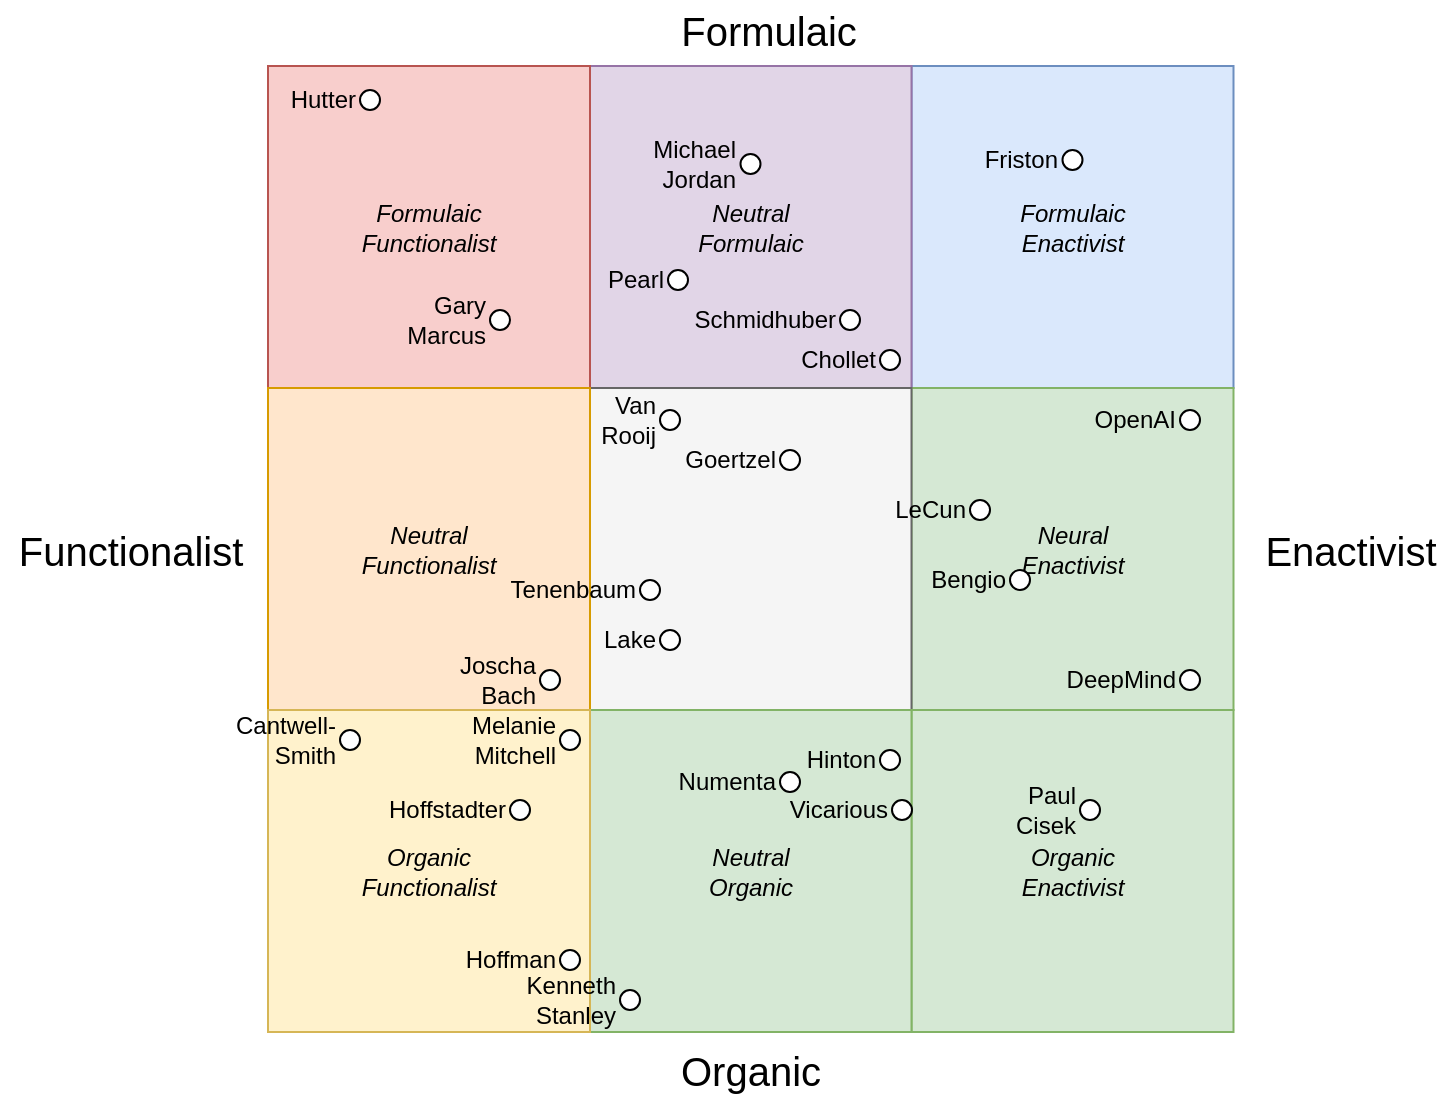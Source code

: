 <mxfile version="13.10.4" type="github"><diagram id="e_Nu4UiDqZK5FSXZQxsC" name="Page-1"><mxGraphModel dx="1684" dy="485" grid="1" gridSize="10" guides="1" tooltips="1" connect="1" arrows="1" fold="1" page="1" pageScale="1" pageWidth="850" pageHeight="1100" math="0" shadow="0"><root><mxCell id="0"/><mxCell id="1" parent="0"/><mxCell id="sh00X7Pk_uNUSvd-SBW9-1" value="Formulaic&lt;br&gt;Enactivist" style="whiteSpace=wrap;html=1;aspect=fixed;fillColor=#dae8fc;strokeColor=#6c8ebf;fontStyle=2" vertex="1" parent="1"><mxGeometry x="435.75" y="38" width="161" height="161" as="geometry"/></mxCell><mxCell id="sh00X7Pk_uNUSvd-SBW9-2" value="Neutral&lt;br&gt;Formulaic" style="whiteSpace=wrap;html=1;aspect=fixed;fillColor=#e1d5e7;strokeColor=#9673a6;labelPosition=center;verticalLabelPosition=middle;align=center;verticalAlign=middle;fontStyle=2" vertex="1" parent="1"><mxGeometry x="274.75" y="38" width="161" height="161" as="geometry"/></mxCell><mxCell id="sh00X7Pk_uNUSvd-SBW9-3" value="Formulaic&lt;br&gt;Functionalist" style="whiteSpace=wrap;html=1;aspect=fixed;fillColor=#f8cecc;strokeColor=#b85450;fontStyle=2" vertex="1" parent="1"><mxGeometry x="114.0" y="38" width="161" height="161" as="geometry"/></mxCell><mxCell id="sh00X7Pk_uNUSvd-SBW9-4" value="Neural&lt;br&gt;Enactivist" style="whiteSpace=wrap;html=1;aspect=fixed;fillColor=#d5e8d4;strokeColor=#82b366;fontStyle=2" vertex="1" parent="1"><mxGeometry x="435.75" y="199" width="161" height="161" as="geometry"/></mxCell><mxCell id="sh00X7Pk_uNUSvd-SBW9-5" value="" style="whiteSpace=wrap;html=1;aspect=fixed;fillColor=#f5f5f5;strokeColor=#666666;fontColor=#333333;" vertex="1" parent="1"><mxGeometry x="274.75" y="199" width="161" height="161" as="geometry"/></mxCell><mxCell id="sh00X7Pk_uNUSvd-SBW9-6" value="Neutral&lt;br&gt;Functionalist" style="whiteSpace=wrap;html=1;aspect=fixed;fillColor=#ffe6cc;strokeColor=#d79b00;fontStyle=2" vertex="1" parent="1"><mxGeometry x="114" y="199" width="161" height="161" as="geometry"/></mxCell><mxCell id="sh00X7Pk_uNUSvd-SBW9-7" value="Organic&lt;br&gt;Enactivist" style="whiteSpace=wrap;html=1;aspect=fixed;fillColor=#d5e8d4;strokeColor=#82b366;fontStyle=2" vertex="1" parent="1"><mxGeometry x="435.75" y="360" width="161" height="161" as="geometry"/></mxCell><mxCell id="sh00X7Pk_uNUSvd-SBW9-8" value="Neutral&lt;br&gt;Organic" style="whiteSpace=wrap;html=1;aspect=fixed;fillColor=#d5e8d4;strokeColor=#82b366;fontStyle=2" vertex="1" parent="1"><mxGeometry x="274.75" y="360" width="161" height="161" as="geometry"/></mxCell><mxCell id="sh00X7Pk_uNUSvd-SBW9-9" value="Organic&lt;br&gt;Functionalist" style="whiteSpace=wrap;html=1;aspect=fixed;fillColor=#fff2cc;strokeColor=#d6b656;fontStyle=2" vertex="1" parent="1"><mxGeometry x="114" y="360" width="161" height="161" as="geometry"/></mxCell><mxCell id="trqewR6XDROr1OXFbvpF-8" value="Organic" style="text;html=1;align=center;verticalAlign=middle;resizable=0;points=[];autosize=1;fontSize=20;" parent="1" vertex="1"><mxGeometry x="310" y="525" width="90" height="30" as="geometry"/></mxCell><mxCell id="trqewR6XDROr1OXFbvpF-9" value="Formulaic" style="text;html=1;align=center;verticalAlign=middle;resizable=0;points=[];autosize=1;fontSize=20;" parent="1" vertex="1"><mxGeometry x="314" y="5" width="100" height="30" as="geometry"/></mxCell><mxCell id="trqewR6XDROr1OXFbvpF-10" value="Enactivist" style="text;html=1;align=center;verticalAlign=middle;resizable=0;points=[];autosize=1;fontSize=20;" parent="1" vertex="1"><mxGeometry x="605" y="265" width="100" height="30" as="geometry"/></mxCell><mxCell id="trqewR6XDROr1OXFbvpF-11" value="Functionalist" style="text;html=1;align=center;verticalAlign=middle;resizable=0;points=[];autosize=1;fontSize=20;" parent="1" vertex="1"><mxGeometry x="-20" y="265" width="130" height="30" as="geometry"/></mxCell><mxCell id="trqewR6XDROr1OXFbvpF-18" value="Joscha&lt;br&gt;Bach&lt;br&gt;" style="ellipse;whiteSpace=wrap;html=1;aspect=fixed;fontSize=12;labelPosition=left;verticalLabelPosition=middle;align=right;verticalAlign=middle;" parent="1" vertex="1"><mxGeometry x="250" y="340" width="10" height="10" as="geometry"/></mxCell><mxCell id="trqewR6XDROr1OXFbvpF-23" value="Numenta" style="ellipse;whiteSpace=wrap;html=1;aspect=fixed;fontSize=12;labelPosition=left;verticalLabelPosition=middle;align=right;verticalAlign=middle;" parent="1" vertex="1"><mxGeometry x="370" y="391" width="10" height="10" as="geometry"/></mxCell><mxCell id="trqewR6XDROr1OXFbvpF-26" value="Gary&lt;br&gt;Marcus" style="ellipse;whiteSpace=wrap;html=1;aspect=fixed;fontSize=12;labelPosition=left;verticalLabelPosition=middle;align=right;verticalAlign=middle;" parent="1" vertex="1"><mxGeometry x="225" y="160" width="10" height="10" as="geometry"/></mxCell><mxCell id="trqewR6XDROr1OXFbvpF-28" value="LeCun" style="ellipse;whiteSpace=wrap;html=1;aspect=fixed;fontSize=12;labelPosition=left;verticalLabelPosition=middle;align=right;verticalAlign=middle;" parent="1" vertex="1"><mxGeometry x="465" y="255" width="10" height="10" as="geometry"/></mxCell><mxCell id="trqewR6XDROr1OXFbvpF-29" value="Hinton" style="ellipse;whiteSpace=wrap;html=1;aspect=fixed;fontSize=12;labelPosition=left;verticalLabelPosition=middle;align=right;verticalAlign=middle;" parent="1" vertex="1"><mxGeometry x="420" y="380" width="10" height="10" as="geometry"/></mxCell><mxCell id="trqewR6XDROr1OXFbvpF-34" value="Bengio" style="ellipse;whiteSpace=wrap;html=1;aspect=fixed;fontSize=12;labelPosition=left;verticalLabelPosition=middle;align=right;verticalAlign=middle;" parent="1" vertex="1"><mxGeometry x="485" y="290" width="10" height="10" as="geometry"/></mxCell><mxCell id="trqewR6XDROr1OXFbvpF-39" value="Schmidhuber" style="ellipse;whiteSpace=wrap;html=1;aspect=fixed;fontSize=12;labelPosition=left;verticalLabelPosition=middle;align=right;verticalAlign=middle;" parent="1" vertex="1"><mxGeometry x="400" y="160" width="10" height="10" as="geometry"/></mxCell><mxCell id="trqewR6XDROr1OXFbvpF-51" value="Kenneth&lt;br&gt;Stanley" style="ellipse;whiteSpace=wrap;html=1;aspect=fixed;fontSize=12;labelPosition=left;verticalLabelPosition=middle;align=right;verticalAlign=middle;" parent="1" vertex="1"><mxGeometry x="290" y="500" width="10" height="10" as="geometry"/></mxCell><mxCell id="trqewR6XDROr1OXFbvpF-54" value="Melanie&lt;br&gt;Mitchell" style="ellipse;whiteSpace=wrap;html=1;aspect=fixed;fontSize=12;labelPosition=left;verticalLabelPosition=middle;align=right;verticalAlign=middle;" parent="1" vertex="1"><mxGeometry x="260" y="370" width="10" height="10" as="geometry"/></mxCell><mxCell id="trqewR6XDROr1OXFbvpF-55" value="Hoffstadter" style="ellipse;whiteSpace=wrap;html=1;aspect=fixed;fontSize=12;labelPosition=left;verticalLabelPosition=middle;align=right;verticalAlign=middle;" parent="1" vertex="1"><mxGeometry x="235" y="405" width="10" height="10" as="geometry"/></mxCell><mxCell id="trqewR6XDROr1OXFbvpF-59" value="Hoffman" style="ellipse;whiteSpace=wrap;html=1;aspect=fixed;fontSize=12;labelPosition=left;verticalLabelPosition=middle;align=right;verticalAlign=middle;" parent="1" vertex="1"><mxGeometry x="260" y="480" width="10" height="10" as="geometry"/></mxCell><mxCell id="trqewR6XDROr1OXFbvpF-63" value="Hutter" style="ellipse;whiteSpace=wrap;html=1;aspect=fixed;fontSize=12;labelPosition=left;verticalLabelPosition=middle;align=right;verticalAlign=middle;" parent="1" vertex="1"><mxGeometry x="160" y="50" width="10" height="10" as="geometry"/></mxCell><mxCell id="trqewR6XDROr1OXFbvpF-70" value="Goertzel" style="ellipse;whiteSpace=wrap;html=1;aspect=fixed;fontSize=12;labelPosition=left;verticalLabelPosition=middle;align=right;verticalAlign=middle;" parent="1" vertex="1"><mxGeometry x="370" y="230" width="10" height="10" as="geometry"/></mxCell><mxCell id="trqewR6XDROr1OXFbvpF-71" value="Pearl" style="ellipse;whiteSpace=wrap;html=1;aspect=fixed;fontSize=12;labelPosition=left;verticalLabelPosition=middle;align=right;verticalAlign=middle;" parent="1" vertex="1"><mxGeometry x="314" y="140" width="10" height="10" as="geometry"/></mxCell><mxCell id="trqewR6XDROr1OXFbvpF-72" value="OpenAI" style="ellipse;whiteSpace=wrap;html=1;aspect=fixed;fontSize=12;labelPosition=left;verticalLabelPosition=middle;align=right;verticalAlign=middle;" parent="1" vertex="1"><mxGeometry x="570" y="210" width="10" height="10" as="geometry"/></mxCell><mxCell id="trqewR6XDROr1OXFbvpF-75" value="DeepMind" style="ellipse;whiteSpace=wrap;html=1;aspect=fixed;fontSize=12;labelPosition=left;verticalLabelPosition=middle;align=right;verticalAlign=middle;" parent="1" vertex="1"><mxGeometry x="570" y="340" width="10" height="10" as="geometry"/></mxCell><mxCell id="trqewR6XDROr1OXFbvpF-78" value="Lake" style="ellipse;whiteSpace=wrap;html=1;aspect=fixed;fontSize=12;labelPosition=left;verticalLabelPosition=middle;align=right;verticalAlign=middle;" parent="1" vertex="1"><mxGeometry x="310" y="320" width="10" height="10" as="geometry"/></mxCell><mxCell id="trqewR6XDROr1OXFbvpF-83" value="Cantwell-Smith" style="ellipse;whiteSpace=wrap;html=1;aspect=fixed;fontSize=12;labelPosition=left;verticalLabelPosition=middle;align=right;verticalAlign=middle;" parent="1" vertex="1"><mxGeometry x="150" y="370" width="10" height="10" as="geometry"/></mxCell><mxCell id="trqewR6XDROr1OXFbvpF-84" value="Tenenbaum&lt;br&gt;" style="ellipse;whiteSpace=wrap;html=1;aspect=fixed;fontSize=12;labelPosition=left;verticalLabelPosition=middle;align=right;verticalAlign=middle;" parent="1" vertex="1"><mxGeometry x="300" y="295" width="10" height="10" as="geometry"/></mxCell><mxCell id="trqewR6XDROr1OXFbvpF-85" value="Michael&lt;br&gt;Jordan" style="ellipse;whiteSpace=wrap;html=1;aspect=fixed;fontSize=12;labelPosition=left;verticalLabelPosition=middle;align=right;verticalAlign=middle;" parent="1" vertex="1"><mxGeometry x="350.25" y="82" width="10" height="10" as="geometry"/></mxCell><mxCell id="trqewR6XDROr1OXFbvpF-86" value="Chollet" style="ellipse;whiteSpace=wrap;html=1;aspect=fixed;fontSize=12;labelPosition=left;verticalLabelPosition=middle;align=right;verticalAlign=middle;" parent="1" vertex="1"><mxGeometry x="420" y="180" width="10" height="10" as="geometry"/></mxCell><mxCell id="trqewR6XDROr1OXFbvpF-87" value="Vicarious" style="ellipse;whiteSpace=wrap;html=1;aspect=fixed;fontSize=12;labelPosition=left;verticalLabelPosition=middle;align=right;verticalAlign=middle;" parent="1" vertex="1"><mxGeometry x="426" y="405" width="10" height="10" as="geometry"/></mxCell><mxCell id="trqewR6XDROr1OXFbvpF-88" value="Paul&lt;br&gt;Cisek" style="ellipse;whiteSpace=wrap;html=1;aspect=fixed;fontSize=12;labelPosition=left;verticalLabelPosition=middle;align=right;verticalAlign=middle;" parent="1" vertex="1"><mxGeometry x="520" y="405" width="10" height="10" as="geometry"/></mxCell><mxCell id="trqewR6XDROr1OXFbvpF-89" value="Friston" style="ellipse;whiteSpace=wrap;html=1;aspect=fixed;fontSize=12;labelPosition=left;verticalLabelPosition=middle;align=right;verticalAlign=middle;" parent="1" vertex="1"><mxGeometry x="511.25" y="80" width="10" height="10" as="geometry"/></mxCell><mxCell id="LOAbWyqPgFJrH-aSDBwY-21" value="Van Rooij" style="ellipse;whiteSpace=wrap;html=1;aspect=fixed;fontSize=12;labelPosition=left;verticalLabelPosition=middle;align=right;verticalAlign=middle;" parent="1" vertex="1"><mxGeometry x="310" y="210" width="10" height="10" as="geometry"/></mxCell></root></mxGraphModel></diagram></mxfile>